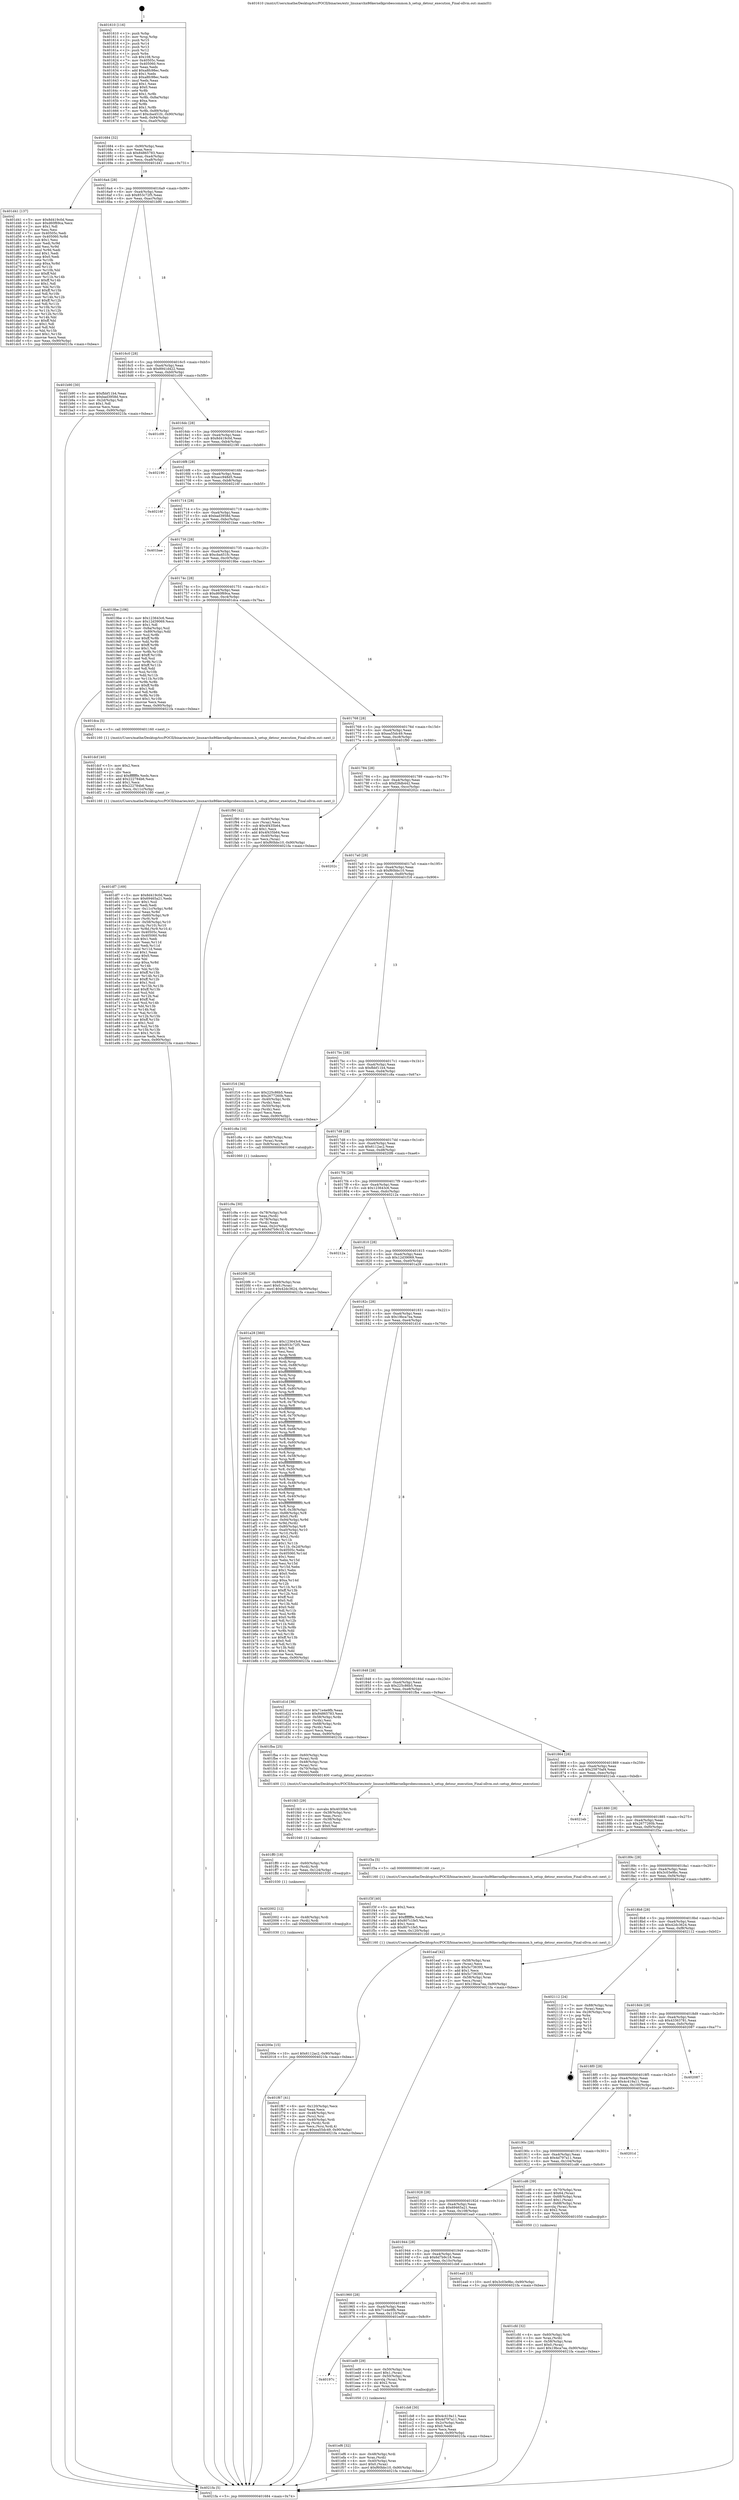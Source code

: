 digraph "0x401610" {
  label = "0x401610 (/mnt/c/Users/mathe/Desktop/tcc/POCII/binaries/extr_linuxarchx86kernelkprobescommon.h_setup_detour_execution_Final-ollvm.out::main(0))"
  labelloc = "t"
  node[shape=record]

  Entry [label="",width=0.3,height=0.3,shape=circle,fillcolor=black,style=filled]
  "0x401684" [label="{
     0x401684 [32]\l
     | [instrs]\l
     &nbsp;&nbsp;0x401684 \<+6\>: mov -0x90(%rbp),%eax\l
     &nbsp;&nbsp;0x40168a \<+2\>: mov %eax,%ecx\l
     &nbsp;&nbsp;0x40168c \<+6\>: sub $0x84865783,%ecx\l
     &nbsp;&nbsp;0x401692 \<+6\>: mov %eax,-0xa4(%rbp)\l
     &nbsp;&nbsp;0x401698 \<+6\>: mov %ecx,-0xa8(%rbp)\l
     &nbsp;&nbsp;0x40169e \<+6\>: je 0000000000401d41 \<main+0x731\>\l
  }"]
  "0x401d41" [label="{
     0x401d41 [137]\l
     | [instrs]\l
     &nbsp;&nbsp;0x401d41 \<+5\>: mov $0x8d419c0d,%eax\l
     &nbsp;&nbsp;0x401d46 \<+5\>: mov $0xd60f69ca,%ecx\l
     &nbsp;&nbsp;0x401d4b \<+2\>: mov $0x1,%dl\l
     &nbsp;&nbsp;0x401d4d \<+2\>: xor %esi,%esi\l
     &nbsp;&nbsp;0x401d4f \<+7\>: mov 0x40505c,%edi\l
     &nbsp;&nbsp;0x401d56 \<+8\>: mov 0x405060,%r8d\l
     &nbsp;&nbsp;0x401d5e \<+3\>: sub $0x1,%esi\l
     &nbsp;&nbsp;0x401d61 \<+3\>: mov %edi,%r9d\l
     &nbsp;&nbsp;0x401d64 \<+3\>: add %esi,%r9d\l
     &nbsp;&nbsp;0x401d67 \<+4\>: imul %r9d,%edi\l
     &nbsp;&nbsp;0x401d6b \<+3\>: and $0x1,%edi\l
     &nbsp;&nbsp;0x401d6e \<+3\>: cmp $0x0,%edi\l
     &nbsp;&nbsp;0x401d71 \<+4\>: sete %r10b\l
     &nbsp;&nbsp;0x401d75 \<+4\>: cmp $0xa,%r8d\l
     &nbsp;&nbsp;0x401d79 \<+4\>: setl %r11b\l
     &nbsp;&nbsp;0x401d7d \<+3\>: mov %r10b,%bl\l
     &nbsp;&nbsp;0x401d80 \<+3\>: xor $0xff,%bl\l
     &nbsp;&nbsp;0x401d83 \<+3\>: mov %r11b,%r14b\l
     &nbsp;&nbsp;0x401d86 \<+4\>: xor $0xff,%r14b\l
     &nbsp;&nbsp;0x401d8a \<+3\>: xor $0x1,%dl\l
     &nbsp;&nbsp;0x401d8d \<+3\>: mov %bl,%r15b\l
     &nbsp;&nbsp;0x401d90 \<+4\>: and $0xff,%r15b\l
     &nbsp;&nbsp;0x401d94 \<+3\>: and %dl,%r10b\l
     &nbsp;&nbsp;0x401d97 \<+3\>: mov %r14b,%r12b\l
     &nbsp;&nbsp;0x401d9a \<+4\>: and $0xff,%r12b\l
     &nbsp;&nbsp;0x401d9e \<+3\>: and %dl,%r11b\l
     &nbsp;&nbsp;0x401da1 \<+3\>: or %r10b,%r15b\l
     &nbsp;&nbsp;0x401da4 \<+3\>: or %r11b,%r12b\l
     &nbsp;&nbsp;0x401da7 \<+3\>: xor %r12b,%r15b\l
     &nbsp;&nbsp;0x401daa \<+3\>: or %r14b,%bl\l
     &nbsp;&nbsp;0x401dad \<+3\>: xor $0xff,%bl\l
     &nbsp;&nbsp;0x401db0 \<+3\>: or $0x1,%dl\l
     &nbsp;&nbsp;0x401db3 \<+2\>: and %dl,%bl\l
     &nbsp;&nbsp;0x401db5 \<+3\>: or %bl,%r15b\l
     &nbsp;&nbsp;0x401db8 \<+4\>: test $0x1,%r15b\l
     &nbsp;&nbsp;0x401dbc \<+3\>: cmovne %ecx,%eax\l
     &nbsp;&nbsp;0x401dbf \<+6\>: mov %eax,-0x90(%rbp)\l
     &nbsp;&nbsp;0x401dc5 \<+5\>: jmp 00000000004021fa \<main+0xbea\>\l
  }"]
  "0x4016a4" [label="{
     0x4016a4 [28]\l
     | [instrs]\l
     &nbsp;&nbsp;0x4016a4 \<+5\>: jmp 00000000004016a9 \<main+0x99\>\l
     &nbsp;&nbsp;0x4016a9 \<+6\>: mov -0xa4(%rbp),%eax\l
     &nbsp;&nbsp;0x4016af \<+5\>: sub $0x853c72f5,%eax\l
     &nbsp;&nbsp;0x4016b4 \<+6\>: mov %eax,-0xac(%rbp)\l
     &nbsp;&nbsp;0x4016ba \<+6\>: je 0000000000401b90 \<main+0x580\>\l
  }"]
  Exit [label="",width=0.3,height=0.3,shape=circle,fillcolor=black,style=filled,peripheries=2]
  "0x401b90" [label="{
     0x401b90 [30]\l
     | [instrs]\l
     &nbsp;&nbsp;0x401b90 \<+5\>: mov $0xfbbf11b4,%eax\l
     &nbsp;&nbsp;0x401b95 \<+5\>: mov $0xbad3958d,%ecx\l
     &nbsp;&nbsp;0x401b9a \<+3\>: mov -0x2d(%rbp),%dl\l
     &nbsp;&nbsp;0x401b9d \<+3\>: test $0x1,%dl\l
     &nbsp;&nbsp;0x401ba0 \<+3\>: cmovne %ecx,%eax\l
     &nbsp;&nbsp;0x401ba3 \<+6\>: mov %eax,-0x90(%rbp)\l
     &nbsp;&nbsp;0x401ba9 \<+5\>: jmp 00000000004021fa \<main+0xbea\>\l
  }"]
  "0x4016c0" [label="{
     0x4016c0 [28]\l
     | [instrs]\l
     &nbsp;&nbsp;0x4016c0 \<+5\>: jmp 00000000004016c5 \<main+0xb5\>\l
     &nbsp;&nbsp;0x4016c5 \<+6\>: mov -0xa4(%rbp),%eax\l
     &nbsp;&nbsp;0x4016cb \<+5\>: sub $0x8941d422,%eax\l
     &nbsp;&nbsp;0x4016d0 \<+6\>: mov %eax,-0xb0(%rbp)\l
     &nbsp;&nbsp;0x4016d6 \<+6\>: je 0000000000401c09 \<main+0x5f9\>\l
  }"]
  "0x40200e" [label="{
     0x40200e [15]\l
     | [instrs]\l
     &nbsp;&nbsp;0x40200e \<+10\>: movl $0x6112ac2,-0x90(%rbp)\l
     &nbsp;&nbsp;0x402018 \<+5\>: jmp 00000000004021fa \<main+0xbea\>\l
  }"]
  "0x401c09" [label="{
     0x401c09\l
  }", style=dashed]
  "0x4016dc" [label="{
     0x4016dc [28]\l
     | [instrs]\l
     &nbsp;&nbsp;0x4016dc \<+5\>: jmp 00000000004016e1 \<main+0xd1\>\l
     &nbsp;&nbsp;0x4016e1 \<+6\>: mov -0xa4(%rbp),%eax\l
     &nbsp;&nbsp;0x4016e7 \<+5\>: sub $0x8d419c0d,%eax\l
     &nbsp;&nbsp;0x4016ec \<+6\>: mov %eax,-0xb4(%rbp)\l
     &nbsp;&nbsp;0x4016f2 \<+6\>: je 0000000000402190 \<main+0xb80\>\l
  }"]
  "0x402002" [label="{
     0x402002 [12]\l
     | [instrs]\l
     &nbsp;&nbsp;0x402002 \<+4\>: mov -0x48(%rbp),%rdi\l
     &nbsp;&nbsp;0x402006 \<+3\>: mov (%rdi),%rdi\l
     &nbsp;&nbsp;0x402009 \<+5\>: call 0000000000401030 \<free@plt\>\l
     | [calls]\l
     &nbsp;&nbsp;0x401030 \{1\} (unknown)\l
  }"]
  "0x402190" [label="{
     0x402190\l
  }", style=dashed]
  "0x4016f8" [label="{
     0x4016f8 [28]\l
     | [instrs]\l
     &nbsp;&nbsp;0x4016f8 \<+5\>: jmp 00000000004016fd \<main+0xed\>\l
     &nbsp;&nbsp;0x4016fd \<+6\>: mov -0xa4(%rbp),%eax\l
     &nbsp;&nbsp;0x401703 \<+5\>: sub $0xacc948d5,%eax\l
     &nbsp;&nbsp;0x401708 \<+6\>: mov %eax,-0xb8(%rbp)\l
     &nbsp;&nbsp;0x40170e \<+6\>: je 000000000040216f \<main+0xb5f\>\l
  }"]
  "0x401ff0" [label="{
     0x401ff0 [18]\l
     | [instrs]\l
     &nbsp;&nbsp;0x401ff0 \<+4\>: mov -0x60(%rbp),%rdi\l
     &nbsp;&nbsp;0x401ff4 \<+3\>: mov (%rdi),%rdi\l
     &nbsp;&nbsp;0x401ff7 \<+6\>: mov %eax,-0x124(%rbp)\l
     &nbsp;&nbsp;0x401ffd \<+5\>: call 0000000000401030 \<free@plt\>\l
     | [calls]\l
     &nbsp;&nbsp;0x401030 \{1\} (unknown)\l
  }"]
  "0x40216f" [label="{
     0x40216f\l
  }", style=dashed]
  "0x401714" [label="{
     0x401714 [28]\l
     | [instrs]\l
     &nbsp;&nbsp;0x401714 \<+5\>: jmp 0000000000401719 \<main+0x109\>\l
     &nbsp;&nbsp;0x401719 \<+6\>: mov -0xa4(%rbp),%eax\l
     &nbsp;&nbsp;0x40171f \<+5\>: sub $0xbad3958d,%eax\l
     &nbsp;&nbsp;0x401724 \<+6\>: mov %eax,-0xbc(%rbp)\l
     &nbsp;&nbsp;0x40172a \<+6\>: je 0000000000401bae \<main+0x59e\>\l
  }"]
  "0x401fd3" [label="{
     0x401fd3 [29]\l
     | [instrs]\l
     &nbsp;&nbsp;0x401fd3 \<+10\>: movabs $0x4030b6,%rdi\l
     &nbsp;&nbsp;0x401fdd \<+4\>: mov -0x38(%rbp),%rsi\l
     &nbsp;&nbsp;0x401fe1 \<+2\>: mov %eax,(%rsi)\l
     &nbsp;&nbsp;0x401fe3 \<+4\>: mov -0x38(%rbp),%rsi\l
     &nbsp;&nbsp;0x401fe7 \<+2\>: mov (%rsi),%esi\l
     &nbsp;&nbsp;0x401fe9 \<+2\>: mov $0x0,%al\l
     &nbsp;&nbsp;0x401feb \<+5\>: call 0000000000401040 \<printf@plt\>\l
     | [calls]\l
     &nbsp;&nbsp;0x401040 \{1\} (unknown)\l
  }"]
  "0x401bae" [label="{
     0x401bae\l
  }", style=dashed]
  "0x401730" [label="{
     0x401730 [28]\l
     | [instrs]\l
     &nbsp;&nbsp;0x401730 \<+5\>: jmp 0000000000401735 \<main+0x125\>\l
     &nbsp;&nbsp;0x401735 \<+6\>: mov -0xa4(%rbp),%eax\l
     &nbsp;&nbsp;0x40173b \<+5\>: sub $0xcba451fc,%eax\l
     &nbsp;&nbsp;0x401740 \<+6\>: mov %eax,-0xc0(%rbp)\l
     &nbsp;&nbsp;0x401746 \<+6\>: je 00000000004019be \<main+0x3ae\>\l
  }"]
  "0x401f67" [label="{
     0x401f67 [41]\l
     | [instrs]\l
     &nbsp;&nbsp;0x401f67 \<+6\>: mov -0x120(%rbp),%ecx\l
     &nbsp;&nbsp;0x401f6d \<+3\>: imul %eax,%ecx\l
     &nbsp;&nbsp;0x401f70 \<+4\>: mov -0x48(%rbp),%rsi\l
     &nbsp;&nbsp;0x401f74 \<+3\>: mov (%rsi),%rsi\l
     &nbsp;&nbsp;0x401f77 \<+4\>: mov -0x40(%rbp),%rdi\l
     &nbsp;&nbsp;0x401f7b \<+3\>: movslq (%rdi),%rdi\l
     &nbsp;&nbsp;0x401f7e \<+3\>: mov %ecx,(%rsi,%rdi,4)\l
     &nbsp;&nbsp;0x401f81 \<+10\>: movl $0xea55dc49,-0x90(%rbp)\l
     &nbsp;&nbsp;0x401f8b \<+5\>: jmp 00000000004021fa \<main+0xbea\>\l
  }"]
  "0x4019be" [label="{
     0x4019be [106]\l
     | [instrs]\l
     &nbsp;&nbsp;0x4019be \<+5\>: mov $0x123643c6,%eax\l
     &nbsp;&nbsp;0x4019c3 \<+5\>: mov $0x12d39069,%ecx\l
     &nbsp;&nbsp;0x4019c8 \<+2\>: mov $0x1,%dl\l
     &nbsp;&nbsp;0x4019ca \<+7\>: mov -0x8a(%rbp),%sil\l
     &nbsp;&nbsp;0x4019d1 \<+7\>: mov -0x89(%rbp),%dil\l
     &nbsp;&nbsp;0x4019d8 \<+3\>: mov %sil,%r8b\l
     &nbsp;&nbsp;0x4019db \<+4\>: xor $0xff,%r8b\l
     &nbsp;&nbsp;0x4019df \<+3\>: mov %dil,%r9b\l
     &nbsp;&nbsp;0x4019e2 \<+4\>: xor $0xff,%r9b\l
     &nbsp;&nbsp;0x4019e6 \<+3\>: xor $0x1,%dl\l
     &nbsp;&nbsp;0x4019e9 \<+3\>: mov %r8b,%r10b\l
     &nbsp;&nbsp;0x4019ec \<+4\>: and $0xff,%r10b\l
     &nbsp;&nbsp;0x4019f0 \<+3\>: and %dl,%sil\l
     &nbsp;&nbsp;0x4019f3 \<+3\>: mov %r9b,%r11b\l
     &nbsp;&nbsp;0x4019f6 \<+4\>: and $0xff,%r11b\l
     &nbsp;&nbsp;0x4019fa \<+3\>: and %dl,%dil\l
     &nbsp;&nbsp;0x4019fd \<+3\>: or %sil,%r10b\l
     &nbsp;&nbsp;0x401a00 \<+3\>: or %dil,%r11b\l
     &nbsp;&nbsp;0x401a03 \<+3\>: xor %r11b,%r10b\l
     &nbsp;&nbsp;0x401a06 \<+3\>: or %r9b,%r8b\l
     &nbsp;&nbsp;0x401a09 \<+4\>: xor $0xff,%r8b\l
     &nbsp;&nbsp;0x401a0d \<+3\>: or $0x1,%dl\l
     &nbsp;&nbsp;0x401a10 \<+3\>: and %dl,%r8b\l
     &nbsp;&nbsp;0x401a13 \<+3\>: or %r8b,%r10b\l
     &nbsp;&nbsp;0x401a16 \<+4\>: test $0x1,%r10b\l
     &nbsp;&nbsp;0x401a1a \<+3\>: cmovne %ecx,%eax\l
     &nbsp;&nbsp;0x401a1d \<+6\>: mov %eax,-0x90(%rbp)\l
     &nbsp;&nbsp;0x401a23 \<+5\>: jmp 00000000004021fa \<main+0xbea\>\l
  }"]
  "0x40174c" [label="{
     0x40174c [28]\l
     | [instrs]\l
     &nbsp;&nbsp;0x40174c \<+5\>: jmp 0000000000401751 \<main+0x141\>\l
     &nbsp;&nbsp;0x401751 \<+6\>: mov -0xa4(%rbp),%eax\l
     &nbsp;&nbsp;0x401757 \<+5\>: sub $0xd60f69ca,%eax\l
     &nbsp;&nbsp;0x40175c \<+6\>: mov %eax,-0xc4(%rbp)\l
     &nbsp;&nbsp;0x401762 \<+6\>: je 0000000000401dca \<main+0x7ba\>\l
  }"]
  "0x4021fa" [label="{
     0x4021fa [5]\l
     | [instrs]\l
     &nbsp;&nbsp;0x4021fa \<+5\>: jmp 0000000000401684 \<main+0x74\>\l
  }"]
  "0x401610" [label="{
     0x401610 [116]\l
     | [instrs]\l
     &nbsp;&nbsp;0x401610 \<+1\>: push %rbp\l
     &nbsp;&nbsp;0x401611 \<+3\>: mov %rsp,%rbp\l
     &nbsp;&nbsp;0x401614 \<+2\>: push %r15\l
     &nbsp;&nbsp;0x401616 \<+2\>: push %r14\l
     &nbsp;&nbsp;0x401618 \<+2\>: push %r13\l
     &nbsp;&nbsp;0x40161a \<+2\>: push %r12\l
     &nbsp;&nbsp;0x40161c \<+1\>: push %rbx\l
     &nbsp;&nbsp;0x40161d \<+7\>: sub $0x108,%rsp\l
     &nbsp;&nbsp;0x401624 \<+7\>: mov 0x40505c,%eax\l
     &nbsp;&nbsp;0x40162b \<+7\>: mov 0x405060,%ecx\l
     &nbsp;&nbsp;0x401632 \<+2\>: mov %eax,%edx\l
     &nbsp;&nbsp;0x401634 \<+6\>: add $0xa8fc98ec,%edx\l
     &nbsp;&nbsp;0x40163a \<+3\>: sub $0x1,%edx\l
     &nbsp;&nbsp;0x40163d \<+6\>: sub $0xa8fc98ec,%edx\l
     &nbsp;&nbsp;0x401643 \<+3\>: imul %edx,%eax\l
     &nbsp;&nbsp;0x401646 \<+3\>: and $0x1,%eax\l
     &nbsp;&nbsp;0x401649 \<+3\>: cmp $0x0,%eax\l
     &nbsp;&nbsp;0x40164c \<+4\>: sete %r8b\l
     &nbsp;&nbsp;0x401650 \<+4\>: and $0x1,%r8b\l
     &nbsp;&nbsp;0x401654 \<+7\>: mov %r8b,-0x8a(%rbp)\l
     &nbsp;&nbsp;0x40165b \<+3\>: cmp $0xa,%ecx\l
     &nbsp;&nbsp;0x40165e \<+4\>: setl %r8b\l
     &nbsp;&nbsp;0x401662 \<+4\>: and $0x1,%r8b\l
     &nbsp;&nbsp;0x401666 \<+7\>: mov %r8b,-0x89(%rbp)\l
     &nbsp;&nbsp;0x40166d \<+10\>: movl $0xcba451fc,-0x90(%rbp)\l
     &nbsp;&nbsp;0x401677 \<+6\>: mov %edi,-0x94(%rbp)\l
     &nbsp;&nbsp;0x40167d \<+7\>: mov %rsi,-0xa0(%rbp)\l
  }"]
  "0x401f3f" [label="{
     0x401f3f [40]\l
     | [instrs]\l
     &nbsp;&nbsp;0x401f3f \<+5\>: mov $0x2,%ecx\l
     &nbsp;&nbsp;0x401f44 \<+1\>: cltd\l
     &nbsp;&nbsp;0x401f45 \<+2\>: idiv %ecx\l
     &nbsp;&nbsp;0x401f47 \<+6\>: imul $0xfffffffe,%edx,%ecx\l
     &nbsp;&nbsp;0x401f4d \<+6\>: add $0x807c1fe5,%ecx\l
     &nbsp;&nbsp;0x401f53 \<+3\>: add $0x1,%ecx\l
     &nbsp;&nbsp;0x401f56 \<+6\>: sub $0x807c1fe5,%ecx\l
     &nbsp;&nbsp;0x401f5c \<+6\>: mov %ecx,-0x120(%rbp)\l
     &nbsp;&nbsp;0x401f62 \<+5\>: call 0000000000401160 \<next_i\>\l
     | [calls]\l
     &nbsp;&nbsp;0x401160 \{1\} (/mnt/c/Users/mathe/Desktop/tcc/POCII/binaries/extr_linuxarchx86kernelkprobescommon.h_setup_detour_execution_Final-ollvm.out::next_i)\l
  }"]
  "0x401dca" [label="{
     0x401dca [5]\l
     | [instrs]\l
     &nbsp;&nbsp;0x401dca \<+5\>: call 0000000000401160 \<next_i\>\l
     | [calls]\l
     &nbsp;&nbsp;0x401160 \{1\} (/mnt/c/Users/mathe/Desktop/tcc/POCII/binaries/extr_linuxarchx86kernelkprobescommon.h_setup_detour_execution_Final-ollvm.out::next_i)\l
  }"]
  "0x401768" [label="{
     0x401768 [28]\l
     | [instrs]\l
     &nbsp;&nbsp;0x401768 \<+5\>: jmp 000000000040176d \<main+0x15d\>\l
     &nbsp;&nbsp;0x40176d \<+6\>: mov -0xa4(%rbp),%eax\l
     &nbsp;&nbsp;0x401773 \<+5\>: sub $0xea55dc49,%eax\l
     &nbsp;&nbsp;0x401778 \<+6\>: mov %eax,-0xc8(%rbp)\l
     &nbsp;&nbsp;0x40177e \<+6\>: je 0000000000401f90 \<main+0x980\>\l
  }"]
  "0x401ef6" [label="{
     0x401ef6 [32]\l
     | [instrs]\l
     &nbsp;&nbsp;0x401ef6 \<+4\>: mov -0x48(%rbp),%rdi\l
     &nbsp;&nbsp;0x401efa \<+3\>: mov %rax,(%rdi)\l
     &nbsp;&nbsp;0x401efd \<+4\>: mov -0x40(%rbp),%rax\l
     &nbsp;&nbsp;0x401f01 \<+6\>: movl $0x0,(%rax)\l
     &nbsp;&nbsp;0x401f07 \<+10\>: movl $0xf60bbc10,-0x90(%rbp)\l
     &nbsp;&nbsp;0x401f11 \<+5\>: jmp 00000000004021fa \<main+0xbea\>\l
  }"]
  "0x401f90" [label="{
     0x401f90 [42]\l
     | [instrs]\l
     &nbsp;&nbsp;0x401f90 \<+4\>: mov -0x40(%rbp),%rax\l
     &nbsp;&nbsp;0x401f94 \<+2\>: mov (%rax),%ecx\l
     &nbsp;&nbsp;0x401f96 \<+6\>: sub $0x4f435b64,%ecx\l
     &nbsp;&nbsp;0x401f9c \<+3\>: add $0x1,%ecx\l
     &nbsp;&nbsp;0x401f9f \<+6\>: add $0x4f435b64,%ecx\l
     &nbsp;&nbsp;0x401fa5 \<+4\>: mov -0x40(%rbp),%rax\l
     &nbsp;&nbsp;0x401fa9 \<+2\>: mov %ecx,(%rax)\l
     &nbsp;&nbsp;0x401fab \<+10\>: movl $0xf60bbc10,-0x90(%rbp)\l
     &nbsp;&nbsp;0x401fb5 \<+5\>: jmp 00000000004021fa \<main+0xbea\>\l
  }"]
  "0x401784" [label="{
     0x401784 [28]\l
     | [instrs]\l
     &nbsp;&nbsp;0x401784 \<+5\>: jmp 0000000000401789 \<main+0x179\>\l
     &nbsp;&nbsp;0x401789 \<+6\>: mov -0xa4(%rbp),%eax\l
     &nbsp;&nbsp;0x40178f \<+5\>: sub $0xf28db442,%eax\l
     &nbsp;&nbsp;0x401794 \<+6\>: mov %eax,-0xcc(%rbp)\l
     &nbsp;&nbsp;0x40179a \<+6\>: je 000000000040202c \<main+0xa1c\>\l
  }"]
  "0x40197c" [label="{
     0x40197c\l
  }", style=dashed]
  "0x40202c" [label="{
     0x40202c\l
  }", style=dashed]
  "0x4017a0" [label="{
     0x4017a0 [28]\l
     | [instrs]\l
     &nbsp;&nbsp;0x4017a0 \<+5\>: jmp 00000000004017a5 \<main+0x195\>\l
     &nbsp;&nbsp;0x4017a5 \<+6\>: mov -0xa4(%rbp),%eax\l
     &nbsp;&nbsp;0x4017ab \<+5\>: sub $0xf60bbc10,%eax\l
     &nbsp;&nbsp;0x4017b0 \<+6\>: mov %eax,-0xd0(%rbp)\l
     &nbsp;&nbsp;0x4017b6 \<+6\>: je 0000000000401f16 \<main+0x906\>\l
  }"]
  "0x401ed9" [label="{
     0x401ed9 [29]\l
     | [instrs]\l
     &nbsp;&nbsp;0x401ed9 \<+4\>: mov -0x50(%rbp),%rax\l
     &nbsp;&nbsp;0x401edd \<+6\>: movl $0x1,(%rax)\l
     &nbsp;&nbsp;0x401ee3 \<+4\>: mov -0x50(%rbp),%rax\l
     &nbsp;&nbsp;0x401ee7 \<+3\>: movslq (%rax),%rax\l
     &nbsp;&nbsp;0x401eea \<+4\>: shl $0x2,%rax\l
     &nbsp;&nbsp;0x401eee \<+3\>: mov %rax,%rdi\l
     &nbsp;&nbsp;0x401ef1 \<+5\>: call 0000000000401050 \<malloc@plt\>\l
     | [calls]\l
     &nbsp;&nbsp;0x401050 \{1\} (unknown)\l
  }"]
  "0x401f16" [label="{
     0x401f16 [36]\l
     | [instrs]\l
     &nbsp;&nbsp;0x401f16 \<+5\>: mov $0x225c86b5,%eax\l
     &nbsp;&nbsp;0x401f1b \<+5\>: mov $0x2677260b,%ecx\l
     &nbsp;&nbsp;0x401f20 \<+4\>: mov -0x40(%rbp),%rdx\l
     &nbsp;&nbsp;0x401f24 \<+2\>: mov (%rdx),%esi\l
     &nbsp;&nbsp;0x401f26 \<+4\>: mov -0x50(%rbp),%rdx\l
     &nbsp;&nbsp;0x401f2a \<+2\>: cmp (%rdx),%esi\l
     &nbsp;&nbsp;0x401f2c \<+3\>: cmovl %ecx,%eax\l
     &nbsp;&nbsp;0x401f2f \<+6\>: mov %eax,-0x90(%rbp)\l
     &nbsp;&nbsp;0x401f35 \<+5\>: jmp 00000000004021fa \<main+0xbea\>\l
  }"]
  "0x4017bc" [label="{
     0x4017bc [28]\l
     | [instrs]\l
     &nbsp;&nbsp;0x4017bc \<+5\>: jmp 00000000004017c1 \<main+0x1b1\>\l
     &nbsp;&nbsp;0x4017c1 \<+6\>: mov -0xa4(%rbp),%eax\l
     &nbsp;&nbsp;0x4017c7 \<+5\>: sub $0xfbbf11b4,%eax\l
     &nbsp;&nbsp;0x4017cc \<+6\>: mov %eax,-0xd4(%rbp)\l
     &nbsp;&nbsp;0x4017d2 \<+6\>: je 0000000000401c8a \<main+0x67a\>\l
  }"]
  "0x401df7" [label="{
     0x401df7 [169]\l
     | [instrs]\l
     &nbsp;&nbsp;0x401df7 \<+5\>: mov $0x8d419c0d,%ecx\l
     &nbsp;&nbsp;0x401dfc \<+5\>: mov $0x69465a21,%edx\l
     &nbsp;&nbsp;0x401e01 \<+3\>: mov $0x1,%sil\l
     &nbsp;&nbsp;0x401e04 \<+2\>: xor %edi,%edi\l
     &nbsp;&nbsp;0x401e06 \<+7\>: mov -0x11c(%rbp),%r8d\l
     &nbsp;&nbsp;0x401e0d \<+4\>: imul %eax,%r8d\l
     &nbsp;&nbsp;0x401e11 \<+4\>: mov -0x60(%rbp),%r9\l
     &nbsp;&nbsp;0x401e15 \<+3\>: mov (%r9),%r9\l
     &nbsp;&nbsp;0x401e18 \<+4\>: mov -0x58(%rbp),%r10\l
     &nbsp;&nbsp;0x401e1c \<+3\>: movslq (%r10),%r10\l
     &nbsp;&nbsp;0x401e1f \<+4\>: mov %r8d,(%r9,%r10,4)\l
     &nbsp;&nbsp;0x401e23 \<+7\>: mov 0x40505c,%eax\l
     &nbsp;&nbsp;0x401e2a \<+8\>: mov 0x405060,%r8d\l
     &nbsp;&nbsp;0x401e32 \<+3\>: sub $0x1,%edi\l
     &nbsp;&nbsp;0x401e35 \<+3\>: mov %eax,%r11d\l
     &nbsp;&nbsp;0x401e38 \<+3\>: add %edi,%r11d\l
     &nbsp;&nbsp;0x401e3b \<+4\>: imul %r11d,%eax\l
     &nbsp;&nbsp;0x401e3f \<+3\>: and $0x1,%eax\l
     &nbsp;&nbsp;0x401e42 \<+3\>: cmp $0x0,%eax\l
     &nbsp;&nbsp;0x401e45 \<+3\>: sete %bl\l
     &nbsp;&nbsp;0x401e48 \<+4\>: cmp $0xa,%r8d\l
     &nbsp;&nbsp;0x401e4c \<+4\>: setl %r14b\l
     &nbsp;&nbsp;0x401e50 \<+3\>: mov %bl,%r15b\l
     &nbsp;&nbsp;0x401e53 \<+4\>: xor $0xff,%r15b\l
     &nbsp;&nbsp;0x401e57 \<+3\>: mov %r14b,%r12b\l
     &nbsp;&nbsp;0x401e5a \<+4\>: xor $0xff,%r12b\l
     &nbsp;&nbsp;0x401e5e \<+4\>: xor $0x1,%sil\l
     &nbsp;&nbsp;0x401e62 \<+3\>: mov %r15b,%r13b\l
     &nbsp;&nbsp;0x401e65 \<+4\>: and $0xff,%r13b\l
     &nbsp;&nbsp;0x401e69 \<+3\>: and %sil,%bl\l
     &nbsp;&nbsp;0x401e6c \<+3\>: mov %r12b,%al\l
     &nbsp;&nbsp;0x401e6f \<+2\>: and $0xff,%al\l
     &nbsp;&nbsp;0x401e71 \<+3\>: and %sil,%r14b\l
     &nbsp;&nbsp;0x401e74 \<+3\>: or %bl,%r13b\l
     &nbsp;&nbsp;0x401e77 \<+3\>: or %r14b,%al\l
     &nbsp;&nbsp;0x401e7a \<+3\>: xor %al,%r13b\l
     &nbsp;&nbsp;0x401e7d \<+3\>: or %r12b,%r15b\l
     &nbsp;&nbsp;0x401e80 \<+4\>: xor $0xff,%r15b\l
     &nbsp;&nbsp;0x401e84 \<+4\>: or $0x1,%sil\l
     &nbsp;&nbsp;0x401e88 \<+3\>: and %sil,%r15b\l
     &nbsp;&nbsp;0x401e8b \<+3\>: or %r15b,%r13b\l
     &nbsp;&nbsp;0x401e8e \<+4\>: test $0x1,%r13b\l
     &nbsp;&nbsp;0x401e92 \<+3\>: cmovne %edx,%ecx\l
     &nbsp;&nbsp;0x401e95 \<+6\>: mov %ecx,-0x90(%rbp)\l
     &nbsp;&nbsp;0x401e9b \<+5\>: jmp 00000000004021fa \<main+0xbea\>\l
  }"]
  "0x401c8a" [label="{
     0x401c8a [16]\l
     | [instrs]\l
     &nbsp;&nbsp;0x401c8a \<+4\>: mov -0x80(%rbp),%rax\l
     &nbsp;&nbsp;0x401c8e \<+3\>: mov (%rax),%rax\l
     &nbsp;&nbsp;0x401c91 \<+4\>: mov 0x8(%rax),%rdi\l
     &nbsp;&nbsp;0x401c95 \<+5\>: call 0000000000401060 \<atoi@plt\>\l
     | [calls]\l
     &nbsp;&nbsp;0x401060 \{1\} (unknown)\l
  }"]
  "0x4017d8" [label="{
     0x4017d8 [28]\l
     | [instrs]\l
     &nbsp;&nbsp;0x4017d8 \<+5\>: jmp 00000000004017dd \<main+0x1cd\>\l
     &nbsp;&nbsp;0x4017dd \<+6\>: mov -0xa4(%rbp),%eax\l
     &nbsp;&nbsp;0x4017e3 \<+5\>: sub $0x6112ac2,%eax\l
     &nbsp;&nbsp;0x4017e8 \<+6\>: mov %eax,-0xd8(%rbp)\l
     &nbsp;&nbsp;0x4017ee \<+6\>: je 00000000004020f6 \<main+0xae6\>\l
  }"]
  "0x401dcf" [label="{
     0x401dcf [40]\l
     | [instrs]\l
     &nbsp;&nbsp;0x401dcf \<+5\>: mov $0x2,%ecx\l
     &nbsp;&nbsp;0x401dd4 \<+1\>: cltd\l
     &nbsp;&nbsp;0x401dd5 \<+2\>: idiv %ecx\l
     &nbsp;&nbsp;0x401dd7 \<+6\>: imul $0xfffffffe,%edx,%ecx\l
     &nbsp;&nbsp;0x401ddd \<+6\>: add $0x222784b6,%ecx\l
     &nbsp;&nbsp;0x401de3 \<+3\>: add $0x1,%ecx\l
     &nbsp;&nbsp;0x401de6 \<+6\>: sub $0x222784b6,%ecx\l
     &nbsp;&nbsp;0x401dec \<+6\>: mov %ecx,-0x11c(%rbp)\l
     &nbsp;&nbsp;0x401df2 \<+5\>: call 0000000000401160 \<next_i\>\l
     | [calls]\l
     &nbsp;&nbsp;0x401160 \{1\} (/mnt/c/Users/mathe/Desktop/tcc/POCII/binaries/extr_linuxarchx86kernelkprobescommon.h_setup_detour_execution_Final-ollvm.out::next_i)\l
  }"]
  "0x4020f6" [label="{
     0x4020f6 [28]\l
     | [instrs]\l
     &nbsp;&nbsp;0x4020f6 \<+7\>: mov -0x88(%rbp),%rax\l
     &nbsp;&nbsp;0x4020fd \<+6\>: movl $0x0,(%rax)\l
     &nbsp;&nbsp;0x402103 \<+10\>: movl $0x42dc3624,-0x90(%rbp)\l
     &nbsp;&nbsp;0x40210d \<+5\>: jmp 00000000004021fa \<main+0xbea\>\l
  }"]
  "0x4017f4" [label="{
     0x4017f4 [28]\l
     | [instrs]\l
     &nbsp;&nbsp;0x4017f4 \<+5\>: jmp 00000000004017f9 \<main+0x1e9\>\l
     &nbsp;&nbsp;0x4017f9 \<+6\>: mov -0xa4(%rbp),%eax\l
     &nbsp;&nbsp;0x4017ff \<+5\>: sub $0x123643c6,%eax\l
     &nbsp;&nbsp;0x401804 \<+6\>: mov %eax,-0xdc(%rbp)\l
     &nbsp;&nbsp;0x40180a \<+6\>: je 000000000040212a \<main+0xb1a\>\l
  }"]
  "0x401cfd" [label="{
     0x401cfd [32]\l
     | [instrs]\l
     &nbsp;&nbsp;0x401cfd \<+4\>: mov -0x60(%rbp),%rdi\l
     &nbsp;&nbsp;0x401d01 \<+3\>: mov %rax,(%rdi)\l
     &nbsp;&nbsp;0x401d04 \<+4\>: mov -0x58(%rbp),%rax\l
     &nbsp;&nbsp;0x401d08 \<+6\>: movl $0x0,(%rax)\l
     &nbsp;&nbsp;0x401d0e \<+10\>: movl $0x19bca7ea,-0x90(%rbp)\l
     &nbsp;&nbsp;0x401d18 \<+5\>: jmp 00000000004021fa \<main+0xbea\>\l
  }"]
  "0x40212a" [label="{
     0x40212a\l
  }", style=dashed]
  "0x401810" [label="{
     0x401810 [28]\l
     | [instrs]\l
     &nbsp;&nbsp;0x401810 \<+5\>: jmp 0000000000401815 \<main+0x205\>\l
     &nbsp;&nbsp;0x401815 \<+6\>: mov -0xa4(%rbp),%eax\l
     &nbsp;&nbsp;0x40181b \<+5\>: sub $0x12d39069,%eax\l
     &nbsp;&nbsp;0x401820 \<+6\>: mov %eax,-0xe0(%rbp)\l
     &nbsp;&nbsp;0x401826 \<+6\>: je 0000000000401a28 \<main+0x418\>\l
  }"]
  "0x401960" [label="{
     0x401960 [28]\l
     | [instrs]\l
     &nbsp;&nbsp;0x401960 \<+5\>: jmp 0000000000401965 \<main+0x355\>\l
     &nbsp;&nbsp;0x401965 \<+6\>: mov -0xa4(%rbp),%eax\l
     &nbsp;&nbsp;0x40196b \<+5\>: sub $0x71e4e9fb,%eax\l
     &nbsp;&nbsp;0x401970 \<+6\>: mov %eax,-0x110(%rbp)\l
     &nbsp;&nbsp;0x401976 \<+6\>: je 0000000000401ed9 \<main+0x8c9\>\l
  }"]
  "0x401a28" [label="{
     0x401a28 [360]\l
     | [instrs]\l
     &nbsp;&nbsp;0x401a28 \<+5\>: mov $0x123643c6,%eax\l
     &nbsp;&nbsp;0x401a2d \<+5\>: mov $0x853c72f5,%ecx\l
     &nbsp;&nbsp;0x401a32 \<+2\>: mov $0x1,%dl\l
     &nbsp;&nbsp;0x401a34 \<+2\>: xor %esi,%esi\l
     &nbsp;&nbsp;0x401a36 \<+3\>: mov %rsp,%rdi\l
     &nbsp;&nbsp;0x401a39 \<+4\>: add $0xfffffffffffffff0,%rdi\l
     &nbsp;&nbsp;0x401a3d \<+3\>: mov %rdi,%rsp\l
     &nbsp;&nbsp;0x401a40 \<+7\>: mov %rdi,-0x88(%rbp)\l
     &nbsp;&nbsp;0x401a47 \<+3\>: mov %rsp,%rdi\l
     &nbsp;&nbsp;0x401a4a \<+4\>: add $0xfffffffffffffff0,%rdi\l
     &nbsp;&nbsp;0x401a4e \<+3\>: mov %rdi,%rsp\l
     &nbsp;&nbsp;0x401a51 \<+3\>: mov %rsp,%r8\l
     &nbsp;&nbsp;0x401a54 \<+4\>: add $0xfffffffffffffff0,%r8\l
     &nbsp;&nbsp;0x401a58 \<+3\>: mov %r8,%rsp\l
     &nbsp;&nbsp;0x401a5b \<+4\>: mov %r8,-0x80(%rbp)\l
     &nbsp;&nbsp;0x401a5f \<+3\>: mov %rsp,%r8\l
     &nbsp;&nbsp;0x401a62 \<+4\>: add $0xfffffffffffffff0,%r8\l
     &nbsp;&nbsp;0x401a66 \<+3\>: mov %r8,%rsp\l
     &nbsp;&nbsp;0x401a69 \<+4\>: mov %r8,-0x78(%rbp)\l
     &nbsp;&nbsp;0x401a6d \<+3\>: mov %rsp,%r8\l
     &nbsp;&nbsp;0x401a70 \<+4\>: add $0xfffffffffffffff0,%r8\l
     &nbsp;&nbsp;0x401a74 \<+3\>: mov %r8,%rsp\l
     &nbsp;&nbsp;0x401a77 \<+4\>: mov %r8,-0x70(%rbp)\l
     &nbsp;&nbsp;0x401a7b \<+3\>: mov %rsp,%r8\l
     &nbsp;&nbsp;0x401a7e \<+4\>: add $0xfffffffffffffff0,%r8\l
     &nbsp;&nbsp;0x401a82 \<+3\>: mov %r8,%rsp\l
     &nbsp;&nbsp;0x401a85 \<+4\>: mov %r8,-0x68(%rbp)\l
     &nbsp;&nbsp;0x401a89 \<+3\>: mov %rsp,%r8\l
     &nbsp;&nbsp;0x401a8c \<+4\>: add $0xfffffffffffffff0,%r8\l
     &nbsp;&nbsp;0x401a90 \<+3\>: mov %r8,%rsp\l
     &nbsp;&nbsp;0x401a93 \<+4\>: mov %r8,-0x60(%rbp)\l
     &nbsp;&nbsp;0x401a97 \<+3\>: mov %rsp,%r8\l
     &nbsp;&nbsp;0x401a9a \<+4\>: add $0xfffffffffffffff0,%r8\l
     &nbsp;&nbsp;0x401a9e \<+3\>: mov %r8,%rsp\l
     &nbsp;&nbsp;0x401aa1 \<+4\>: mov %r8,-0x58(%rbp)\l
     &nbsp;&nbsp;0x401aa5 \<+3\>: mov %rsp,%r8\l
     &nbsp;&nbsp;0x401aa8 \<+4\>: add $0xfffffffffffffff0,%r8\l
     &nbsp;&nbsp;0x401aac \<+3\>: mov %r8,%rsp\l
     &nbsp;&nbsp;0x401aaf \<+4\>: mov %r8,-0x50(%rbp)\l
     &nbsp;&nbsp;0x401ab3 \<+3\>: mov %rsp,%r8\l
     &nbsp;&nbsp;0x401ab6 \<+4\>: add $0xfffffffffffffff0,%r8\l
     &nbsp;&nbsp;0x401aba \<+3\>: mov %r8,%rsp\l
     &nbsp;&nbsp;0x401abd \<+4\>: mov %r8,-0x48(%rbp)\l
     &nbsp;&nbsp;0x401ac1 \<+3\>: mov %rsp,%r8\l
     &nbsp;&nbsp;0x401ac4 \<+4\>: add $0xfffffffffffffff0,%r8\l
     &nbsp;&nbsp;0x401ac8 \<+3\>: mov %r8,%rsp\l
     &nbsp;&nbsp;0x401acb \<+4\>: mov %r8,-0x40(%rbp)\l
     &nbsp;&nbsp;0x401acf \<+3\>: mov %rsp,%r8\l
     &nbsp;&nbsp;0x401ad2 \<+4\>: add $0xfffffffffffffff0,%r8\l
     &nbsp;&nbsp;0x401ad6 \<+3\>: mov %r8,%rsp\l
     &nbsp;&nbsp;0x401ad9 \<+4\>: mov %r8,-0x38(%rbp)\l
     &nbsp;&nbsp;0x401add \<+7\>: mov -0x88(%rbp),%r8\l
     &nbsp;&nbsp;0x401ae4 \<+7\>: movl $0x0,(%r8)\l
     &nbsp;&nbsp;0x401aeb \<+7\>: mov -0x94(%rbp),%r9d\l
     &nbsp;&nbsp;0x401af2 \<+3\>: mov %r9d,(%rdi)\l
     &nbsp;&nbsp;0x401af5 \<+4\>: mov -0x80(%rbp),%r8\l
     &nbsp;&nbsp;0x401af9 \<+7\>: mov -0xa0(%rbp),%r10\l
     &nbsp;&nbsp;0x401b00 \<+3\>: mov %r10,(%r8)\l
     &nbsp;&nbsp;0x401b03 \<+3\>: cmpl $0x2,(%rdi)\l
     &nbsp;&nbsp;0x401b06 \<+4\>: setne %r11b\l
     &nbsp;&nbsp;0x401b0a \<+4\>: and $0x1,%r11b\l
     &nbsp;&nbsp;0x401b0e \<+4\>: mov %r11b,-0x2d(%rbp)\l
     &nbsp;&nbsp;0x401b12 \<+7\>: mov 0x40505c,%ebx\l
     &nbsp;&nbsp;0x401b19 \<+8\>: mov 0x405060,%r14d\l
     &nbsp;&nbsp;0x401b21 \<+3\>: sub $0x1,%esi\l
     &nbsp;&nbsp;0x401b24 \<+3\>: mov %ebx,%r15d\l
     &nbsp;&nbsp;0x401b27 \<+3\>: add %esi,%r15d\l
     &nbsp;&nbsp;0x401b2a \<+4\>: imul %r15d,%ebx\l
     &nbsp;&nbsp;0x401b2e \<+3\>: and $0x1,%ebx\l
     &nbsp;&nbsp;0x401b31 \<+3\>: cmp $0x0,%ebx\l
     &nbsp;&nbsp;0x401b34 \<+4\>: sete %r11b\l
     &nbsp;&nbsp;0x401b38 \<+4\>: cmp $0xa,%r14d\l
     &nbsp;&nbsp;0x401b3c \<+4\>: setl %r12b\l
     &nbsp;&nbsp;0x401b40 \<+3\>: mov %r11b,%r13b\l
     &nbsp;&nbsp;0x401b43 \<+4\>: xor $0xff,%r13b\l
     &nbsp;&nbsp;0x401b47 \<+3\>: mov %r12b,%sil\l
     &nbsp;&nbsp;0x401b4a \<+4\>: xor $0xff,%sil\l
     &nbsp;&nbsp;0x401b4e \<+3\>: xor $0x0,%dl\l
     &nbsp;&nbsp;0x401b51 \<+3\>: mov %r13b,%dil\l
     &nbsp;&nbsp;0x401b54 \<+4\>: and $0x0,%dil\l
     &nbsp;&nbsp;0x401b58 \<+3\>: and %dl,%r11b\l
     &nbsp;&nbsp;0x401b5b \<+3\>: mov %sil,%r8b\l
     &nbsp;&nbsp;0x401b5e \<+4\>: and $0x0,%r8b\l
     &nbsp;&nbsp;0x401b62 \<+3\>: and %dl,%r12b\l
     &nbsp;&nbsp;0x401b65 \<+3\>: or %r11b,%dil\l
     &nbsp;&nbsp;0x401b68 \<+3\>: or %r12b,%r8b\l
     &nbsp;&nbsp;0x401b6b \<+3\>: xor %r8b,%dil\l
     &nbsp;&nbsp;0x401b6e \<+3\>: or %sil,%r13b\l
     &nbsp;&nbsp;0x401b71 \<+4\>: xor $0xff,%r13b\l
     &nbsp;&nbsp;0x401b75 \<+3\>: or $0x0,%dl\l
     &nbsp;&nbsp;0x401b78 \<+3\>: and %dl,%r13b\l
     &nbsp;&nbsp;0x401b7b \<+3\>: or %r13b,%dil\l
     &nbsp;&nbsp;0x401b7e \<+4\>: test $0x1,%dil\l
     &nbsp;&nbsp;0x401b82 \<+3\>: cmovne %ecx,%eax\l
     &nbsp;&nbsp;0x401b85 \<+6\>: mov %eax,-0x90(%rbp)\l
     &nbsp;&nbsp;0x401b8b \<+5\>: jmp 00000000004021fa \<main+0xbea\>\l
  }"]
  "0x40182c" [label="{
     0x40182c [28]\l
     | [instrs]\l
     &nbsp;&nbsp;0x40182c \<+5\>: jmp 0000000000401831 \<main+0x221\>\l
     &nbsp;&nbsp;0x401831 \<+6\>: mov -0xa4(%rbp),%eax\l
     &nbsp;&nbsp;0x401837 \<+5\>: sub $0x19bca7ea,%eax\l
     &nbsp;&nbsp;0x40183c \<+6\>: mov %eax,-0xe4(%rbp)\l
     &nbsp;&nbsp;0x401842 \<+6\>: je 0000000000401d1d \<main+0x70d\>\l
  }"]
  "0x401cb8" [label="{
     0x401cb8 [30]\l
     | [instrs]\l
     &nbsp;&nbsp;0x401cb8 \<+5\>: mov $0x4c419a11,%eax\l
     &nbsp;&nbsp;0x401cbd \<+5\>: mov $0x4d797a11,%ecx\l
     &nbsp;&nbsp;0x401cc2 \<+3\>: mov -0x2c(%rbp),%edx\l
     &nbsp;&nbsp;0x401cc5 \<+3\>: cmp $0x0,%edx\l
     &nbsp;&nbsp;0x401cc8 \<+3\>: cmove %ecx,%eax\l
     &nbsp;&nbsp;0x401ccb \<+6\>: mov %eax,-0x90(%rbp)\l
     &nbsp;&nbsp;0x401cd1 \<+5\>: jmp 00000000004021fa \<main+0xbea\>\l
  }"]
  "0x401c9a" [label="{
     0x401c9a [30]\l
     | [instrs]\l
     &nbsp;&nbsp;0x401c9a \<+4\>: mov -0x78(%rbp),%rdi\l
     &nbsp;&nbsp;0x401c9e \<+2\>: mov %eax,(%rdi)\l
     &nbsp;&nbsp;0x401ca0 \<+4\>: mov -0x78(%rbp),%rdi\l
     &nbsp;&nbsp;0x401ca4 \<+2\>: mov (%rdi),%eax\l
     &nbsp;&nbsp;0x401ca6 \<+3\>: mov %eax,-0x2c(%rbp)\l
     &nbsp;&nbsp;0x401ca9 \<+10\>: movl $0x6d7b9c18,-0x90(%rbp)\l
     &nbsp;&nbsp;0x401cb3 \<+5\>: jmp 00000000004021fa \<main+0xbea\>\l
  }"]
  "0x401944" [label="{
     0x401944 [28]\l
     | [instrs]\l
     &nbsp;&nbsp;0x401944 \<+5\>: jmp 0000000000401949 \<main+0x339\>\l
     &nbsp;&nbsp;0x401949 \<+6\>: mov -0xa4(%rbp),%eax\l
     &nbsp;&nbsp;0x40194f \<+5\>: sub $0x6d7b9c18,%eax\l
     &nbsp;&nbsp;0x401954 \<+6\>: mov %eax,-0x10c(%rbp)\l
     &nbsp;&nbsp;0x40195a \<+6\>: je 0000000000401cb8 \<main+0x6a8\>\l
  }"]
  "0x401d1d" [label="{
     0x401d1d [36]\l
     | [instrs]\l
     &nbsp;&nbsp;0x401d1d \<+5\>: mov $0x71e4e9fb,%eax\l
     &nbsp;&nbsp;0x401d22 \<+5\>: mov $0x84865783,%ecx\l
     &nbsp;&nbsp;0x401d27 \<+4\>: mov -0x58(%rbp),%rdx\l
     &nbsp;&nbsp;0x401d2b \<+2\>: mov (%rdx),%esi\l
     &nbsp;&nbsp;0x401d2d \<+4\>: mov -0x68(%rbp),%rdx\l
     &nbsp;&nbsp;0x401d31 \<+2\>: cmp (%rdx),%esi\l
     &nbsp;&nbsp;0x401d33 \<+3\>: cmovl %ecx,%eax\l
     &nbsp;&nbsp;0x401d36 \<+6\>: mov %eax,-0x90(%rbp)\l
     &nbsp;&nbsp;0x401d3c \<+5\>: jmp 00000000004021fa \<main+0xbea\>\l
  }"]
  "0x401848" [label="{
     0x401848 [28]\l
     | [instrs]\l
     &nbsp;&nbsp;0x401848 \<+5\>: jmp 000000000040184d \<main+0x23d\>\l
     &nbsp;&nbsp;0x40184d \<+6\>: mov -0xa4(%rbp),%eax\l
     &nbsp;&nbsp;0x401853 \<+5\>: sub $0x225c86b5,%eax\l
     &nbsp;&nbsp;0x401858 \<+6\>: mov %eax,-0xe8(%rbp)\l
     &nbsp;&nbsp;0x40185e \<+6\>: je 0000000000401fba \<main+0x9aa\>\l
  }"]
  "0x401ea0" [label="{
     0x401ea0 [15]\l
     | [instrs]\l
     &nbsp;&nbsp;0x401ea0 \<+10\>: movl $0x3c03e9bc,-0x90(%rbp)\l
     &nbsp;&nbsp;0x401eaa \<+5\>: jmp 00000000004021fa \<main+0xbea\>\l
  }"]
  "0x401fba" [label="{
     0x401fba [25]\l
     | [instrs]\l
     &nbsp;&nbsp;0x401fba \<+4\>: mov -0x60(%rbp),%rax\l
     &nbsp;&nbsp;0x401fbe \<+3\>: mov (%rax),%rdi\l
     &nbsp;&nbsp;0x401fc1 \<+4\>: mov -0x48(%rbp),%rax\l
     &nbsp;&nbsp;0x401fc5 \<+3\>: mov (%rax),%rsi\l
     &nbsp;&nbsp;0x401fc8 \<+4\>: mov -0x70(%rbp),%rax\l
     &nbsp;&nbsp;0x401fcc \<+2\>: mov (%rax),%edx\l
     &nbsp;&nbsp;0x401fce \<+5\>: call 0000000000401400 \<setup_detour_execution\>\l
     | [calls]\l
     &nbsp;&nbsp;0x401400 \{1\} (/mnt/c/Users/mathe/Desktop/tcc/POCII/binaries/extr_linuxarchx86kernelkprobescommon.h_setup_detour_execution_Final-ollvm.out::setup_detour_execution)\l
  }"]
  "0x401864" [label="{
     0x401864 [28]\l
     | [instrs]\l
     &nbsp;&nbsp;0x401864 \<+5\>: jmp 0000000000401869 \<main+0x259\>\l
     &nbsp;&nbsp;0x401869 \<+6\>: mov -0xa4(%rbp),%eax\l
     &nbsp;&nbsp;0x40186f \<+5\>: sub $0x25870af4,%eax\l
     &nbsp;&nbsp;0x401874 \<+6\>: mov %eax,-0xec(%rbp)\l
     &nbsp;&nbsp;0x40187a \<+6\>: je 00000000004021eb \<main+0xbdb\>\l
  }"]
  "0x401928" [label="{
     0x401928 [28]\l
     | [instrs]\l
     &nbsp;&nbsp;0x401928 \<+5\>: jmp 000000000040192d \<main+0x31d\>\l
     &nbsp;&nbsp;0x40192d \<+6\>: mov -0xa4(%rbp),%eax\l
     &nbsp;&nbsp;0x401933 \<+5\>: sub $0x69465a21,%eax\l
     &nbsp;&nbsp;0x401938 \<+6\>: mov %eax,-0x108(%rbp)\l
     &nbsp;&nbsp;0x40193e \<+6\>: je 0000000000401ea0 \<main+0x890\>\l
  }"]
  "0x4021eb" [label="{
     0x4021eb\l
  }", style=dashed]
  "0x401880" [label="{
     0x401880 [28]\l
     | [instrs]\l
     &nbsp;&nbsp;0x401880 \<+5\>: jmp 0000000000401885 \<main+0x275\>\l
     &nbsp;&nbsp;0x401885 \<+6\>: mov -0xa4(%rbp),%eax\l
     &nbsp;&nbsp;0x40188b \<+5\>: sub $0x2677260b,%eax\l
     &nbsp;&nbsp;0x401890 \<+6\>: mov %eax,-0xf0(%rbp)\l
     &nbsp;&nbsp;0x401896 \<+6\>: je 0000000000401f3a \<main+0x92a\>\l
  }"]
  "0x401cd6" [label="{
     0x401cd6 [39]\l
     | [instrs]\l
     &nbsp;&nbsp;0x401cd6 \<+4\>: mov -0x70(%rbp),%rax\l
     &nbsp;&nbsp;0x401cda \<+6\>: movl $0x64,(%rax)\l
     &nbsp;&nbsp;0x401ce0 \<+4\>: mov -0x68(%rbp),%rax\l
     &nbsp;&nbsp;0x401ce4 \<+6\>: movl $0x1,(%rax)\l
     &nbsp;&nbsp;0x401cea \<+4\>: mov -0x68(%rbp),%rax\l
     &nbsp;&nbsp;0x401cee \<+3\>: movslq (%rax),%rax\l
     &nbsp;&nbsp;0x401cf1 \<+4\>: shl $0x2,%rax\l
     &nbsp;&nbsp;0x401cf5 \<+3\>: mov %rax,%rdi\l
     &nbsp;&nbsp;0x401cf8 \<+5\>: call 0000000000401050 \<malloc@plt\>\l
     | [calls]\l
     &nbsp;&nbsp;0x401050 \{1\} (unknown)\l
  }"]
  "0x401f3a" [label="{
     0x401f3a [5]\l
     | [instrs]\l
     &nbsp;&nbsp;0x401f3a \<+5\>: call 0000000000401160 \<next_i\>\l
     | [calls]\l
     &nbsp;&nbsp;0x401160 \{1\} (/mnt/c/Users/mathe/Desktop/tcc/POCII/binaries/extr_linuxarchx86kernelkprobescommon.h_setup_detour_execution_Final-ollvm.out::next_i)\l
  }"]
  "0x40189c" [label="{
     0x40189c [28]\l
     | [instrs]\l
     &nbsp;&nbsp;0x40189c \<+5\>: jmp 00000000004018a1 \<main+0x291\>\l
     &nbsp;&nbsp;0x4018a1 \<+6\>: mov -0xa4(%rbp),%eax\l
     &nbsp;&nbsp;0x4018a7 \<+5\>: sub $0x3c03e9bc,%eax\l
     &nbsp;&nbsp;0x4018ac \<+6\>: mov %eax,-0xf4(%rbp)\l
     &nbsp;&nbsp;0x4018b2 \<+6\>: je 0000000000401eaf \<main+0x89f\>\l
  }"]
  "0x40190c" [label="{
     0x40190c [28]\l
     | [instrs]\l
     &nbsp;&nbsp;0x40190c \<+5\>: jmp 0000000000401911 \<main+0x301\>\l
     &nbsp;&nbsp;0x401911 \<+6\>: mov -0xa4(%rbp),%eax\l
     &nbsp;&nbsp;0x401917 \<+5\>: sub $0x4d797a11,%eax\l
     &nbsp;&nbsp;0x40191c \<+6\>: mov %eax,-0x104(%rbp)\l
     &nbsp;&nbsp;0x401922 \<+6\>: je 0000000000401cd6 \<main+0x6c6\>\l
  }"]
  "0x401eaf" [label="{
     0x401eaf [42]\l
     | [instrs]\l
     &nbsp;&nbsp;0x401eaf \<+4\>: mov -0x58(%rbp),%rax\l
     &nbsp;&nbsp;0x401eb3 \<+2\>: mov (%rax),%ecx\l
     &nbsp;&nbsp;0x401eb5 \<+6\>: sub $0x5c736393,%ecx\l
     &nbsp;&nbsp;0x401ebb \<+3\>: add $0x1,%ecx\l
     &nbsp;&nbsp;0x401ebe \<+6\>: add $0x5c736393,%ecx\l
     &nbsp;&nbsp;0x401ec4 \<+4\>: mov -0x58(%rbp),%rax\l
     &nbsp;&nbsp;0x401ec8 \<+2\>: mov %ecx,(%rax)\l
     &nbsp;&nbsp;0x401eca \<+10\>: movl $0x19bca7ea,-0x90(%rbp)\l
     &nbsp;&nbsp;0x401ed4 \<+5\>: jmp 00000000004021fa \<main+0xbea\>\l
  }"]
  "0x4018b8" [label="{
     0x4018b8 [28]\l
     | [instrs]\l
     &nbsp;&nbsp;0x4018b8 \<+5\>: jmp 00000000004018bd \<main+0x2ad\>\l
     &nbsp;&nbsp;0x4018bd \<+6\>: mov -0xa4(%rbp),%eax\l
     &nbsp;&nbsp;0x4018c3 \<+5\>: sub $0x42dc3624,%eax\l
     &nbsp;&nbsp;0x4018c8 \<+6\>: mov %eax,-0xf8(%rbp)\l
     &nbsp;&nbsp;0x4018ce \<+6\>: je 0000000000402112 \<main+0xb02\>\l
  }"]
  "0x40201d" [label="{
     0x40201d\l
  }", style=dashed]
  "0x402112" [label="{
     0x402112 [24]\l
     | [instrs]\l
     &nbsp;&nbsp;0x402112 \<+7\>: mov -0x88(%rbp),%rax\l
     &nbsp;&nbsp;0x402119 \<+2\>: mov (%rax),%eax\l
     &nbsp;&nbsp;0x40211b \<+4\>: lea -0x28(%rbp),%rsp\l
     &nbsp;&nbsp;0x40211f \<+1\>: pop %rbx\l
     &nbsp;&nbsp;0x402120 \<+2\>: pop %r12\l
     &nbsp;&nbsp;0x402122 \<+2\>: pop %r13\l
     &nbsp;&nbsp;0x402124 \<+2\>: pop %r14\l
     &nbsp;&nbsp;0x402126 \<+2\>: pop %r15\l
     &nbsp;&nbsp;0x402128 \<+1\>: pop %rbp\l
     &nbsp;&nbsp;0x402129 \<+1\>: ret\l
  }"]
  "0x4018d4" [label="{
     0x4018d4 [28]\l
     | [instrs]\l
     &nbsp;&nbsp;0x4018d4 \<+5\>: jmp 00000000004018d9 \<main+0x2c9\>\l
     &nbsp;&nbsp;0x4018d9 \<+6\>: mov -0xa4(%rbp),%eax\l
     &nbsp;&nbsp;0x4018df \<+5\>: sub $0x43363781,%eax\l
     &nbsp;&nbsp;0x4018e4 \<+6\>: mov %eax,-0xfc(%rbp)\l
     &nbsp;&nbsp;0x4018ea \<+6\>: je 0000000000402087 \<main+0xa77\>\l
  }"]
  "0x4018f0" [label="{
     0x4018f0 [28]\l
     | [instrs]\l
     &nbsp;&nbsp;0x4018f0 \<+5\>: jmp 00000000004018f5 \<main+0x2e5\>\l
     &nbsp;&nbsp;0x4018f5 \<+6\>: mov -0xa4(%rbp),%eax\l
     &nbsp;&nbsp;0x4018fb \<+5\>: sub $0x4c419a11,%eax\l
     &nbsp;&nbsp;0x401900 \<+6\>: mov %eax,-0x100(%rbp)\l
     &nbsp;&nbsp;0x401906 \<+6\>: je 000000000040201d \<main+0xa0d\>\l
  }"]
  "0x402087" [label="{
     0x402087\l
  }", style=dashed]
  Entry -> "0x401610" [label=" 1"]
  "0x401684" -> "0x401d41" [label=" 1"]
  "0x401684" -> "0x4016a4" [label=" 19"]
  "0x402112" -> Exit [label=" 1"]
  "0x4016a4" -> "0x401b90" [label=" 1"]
  "0x4016a4" -> "0x4016c0" [label=" 18"]
  "0x4020f6" -> "0x4021fa" [label=" 1"]
  "0x4016c0" -> "0x401c09" [label=" 0"]
  "0x4016c0" -> "0x4016dc" [label=" 18"]
  "0x40200e" -> "0x4021fa" [label=" 1"]
  "0x4016dc" -> "0x402190" [label=" 0"]
  "0x4016dc" -> "0x4016f8" [label=" 18"]
  "0x402002" -> "0x40200e" [label=" 1"]
  "0x4016f8" -> "0x40216f" [label=" 0"]
  "0x4016f8" -> "0x401714" [label=" 18"]
  "0x401ff0" -> "0x402002" [label=" 1"]
  "0x401714" -> "0x401bae" [label=" 0"]
  "0x401714" -> "0x401730" [label=" 18"]
  "0x401fd3" -> "0x401ff0" [label=" 1"]
  "0x401730" -> "0x4019be" [label=" 1"]
  "0x401730" -> "0x40174c" [label=" 17"]
  "0x4019be" -> "0x4021fa" [label=" 1"]
  "0x401610" -> "0x401684" [label=" 1"]
  "0x4021fa" -> "0x401684" [label=" 19"]
  "0x401fba" -> "0x401fd3" [label=" 1"]
  "0x40174c" -> "0x401dca" [label=" 1"]
  "0x40174c" -> "0x401768" [label=" 16"]
  "0x401f90" -> "0x4021fa" [label=" 1"]
  "0x401768" -> "0x401f90" [label=" 1"]
  "0x401768" -> "0x401784" [label=" 15"]
  "0x401f67" -> "0x4021fa" [label=" 1"]
  "0x401784" -> "0x40202c" [label=" 0"]
  "0x401784" -> "0x4017a0" [label=" 15"]
  "0x401f3f" -> "0x401f67" [label=" 1"]
  "0x4017a0" -> "0x401f16" [label=" 2"]
  "0x4017a0" -> "0x4017bc" [label=" 13"]
  "0x401f3a" -> "0x401f3f" [label=" 1"]
  "0x4017bc" -> "0x401c8a" [label=" 1"]
  "0x4017bc" -> "0x4017d8" [label=" 12"]
  "0x401ef6" -> "0x4021fa" [label=" 1"]
  "0x4017d8" -> "0x4020f6" [label=" 1"]
  "0x4017d8" -> "0x4017f4" [label=" 11"]
  "0x401ed9" -> "0x401ef6" [label=" 1"]
  "0x4017f4" -> "0x40212a" [label=" 0"]
  "0x4017f4" -> "0x401810" [label=" 11"]
  "0x401960" -> "0x40197c" [label=" 0"]
  "0x401810" -> "0x401a28" [label=" 1"]
  "0x401810" -> "0x40182c" [label=" 10"]
  "0x401960" -> "0x401ed9" [label=" 1"]
  "0x401a28" -> "0x4021fa" [label=" 1"]
  "0x401b90" -> "0x4021fa" [label=" 1"]
  "0x401c8a" -> "0x401c9a" [label=" 1"]
  "0x401c9a" -> "0x4021fa" [label=" 1"]
  "0x401f16" -> "0x4021fa" [label=" 2"]
  "0x40182c" -> "0x401d1d" [label=" 2"]
  "0x40182c" -> "0x401848" [label=" 8"]
  "0x401ea0" -> "0x4021fa" [label=" 1"]
  "0x401848" -> "0x401fba" [label=" 1"]
  "0x401848" -> "0x401864" [label=" 7"]
  "0x401df7" -> "0x4021fa" [label=" 1"]
  "0x401864" -> "0x4021eb" [label=" 0"]
  "0x401864" -> "0x401880" [label=" 7"]
  "0x401dca" -> "0x401dcf" [label=" 1"]
  "0x401880" -> "0x401f3a" [label=" 1"]
  "0x401880" -> "0x40189c" [label=" 6"]
  "0x401d41" -> "0x4021fa" [label=" 1"]
  "0x40189c" -> "0x401eaf" [label=" 1"]
  "0x40189c" -> "0x4018b8" [label=" 5"]
  "0x401cfd" -> "0x4021fa" [label=" 1"]
  "0x4018b8" -> "0x402112" [label=" 1"]
  "0x4018b8" -> "0x4018d4" [label=" 4"]
  "0x401cd6" -> "0x401cfd" [label=" 1"]
  "0x4018d4" -> "0x402087" [label=" 0"]
  "0x4018d4" -> "0x4018f0" [label=" 4"]
  "0x401cb8" -> "0x4021fa" [label=" 1"]
  "0x4018f0" -> "0x40201d" [label=" 0"]
  "0x4018f0" -> "0x40190c" [label=" 4"]
  "0x401d1d" -> "0x4021fa" [label=" 2"]
  "0x40190c" -> "0x401cd6" [label=" 1"]
  "0x40190c" -> "0x401928" [label=" 3"]
  "0x401dcf" -> "0x401df7" [label=" 1"]
  "0x401928" -> "0x401ea0" [label=" 1"]
  "0x401928" -> "0x401944" [label=" 2"]
  "0x401eaf" -> "0x4021fa" [label=" 1"]
  "0x401944" -> "0x401cb8" [label=" 1"]
  "0x401944" -> "0x401960" [label=" 1"]
}
